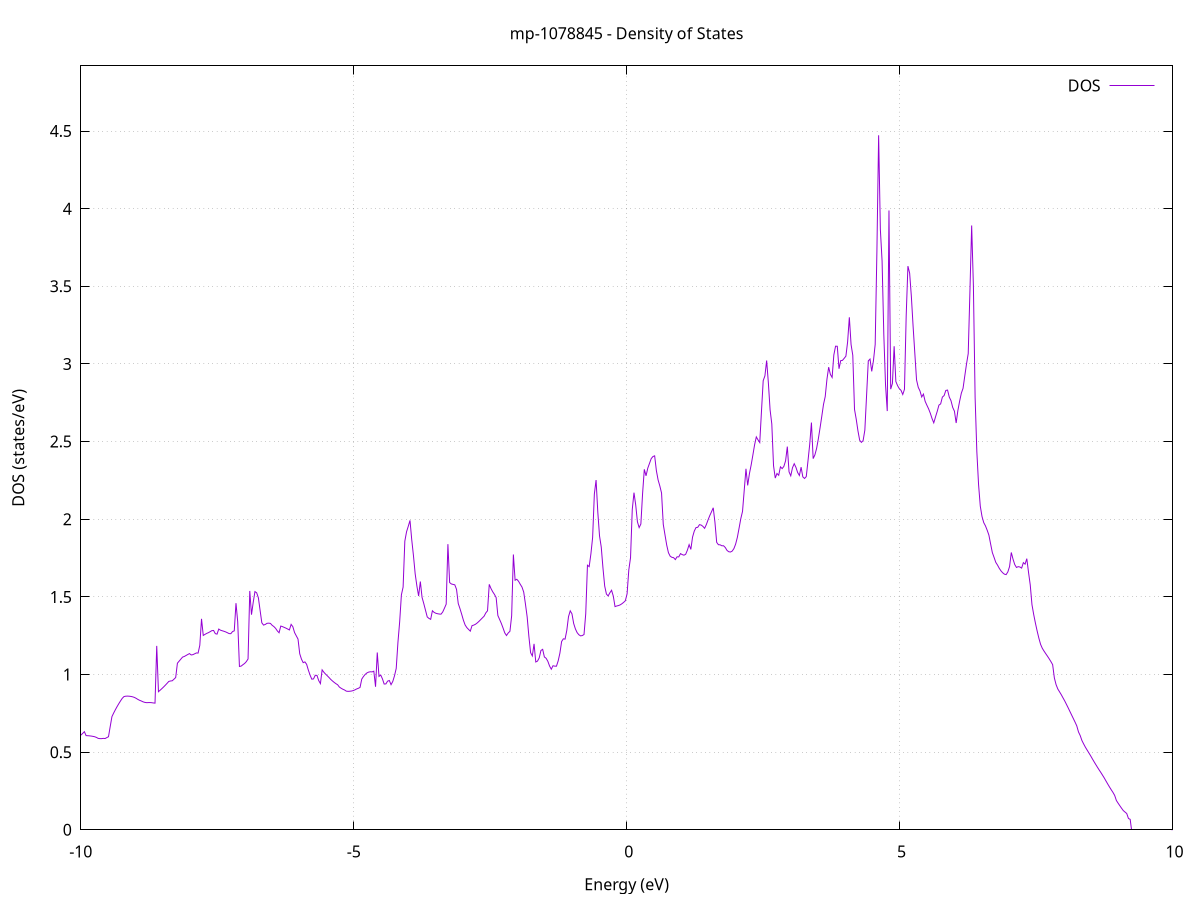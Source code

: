set title 'mp-1078845 - Density of States'
set xlabel 'Energy (eV)'
set ylabel 'DOS (states/eV)'
set grid
set xrange [-10:10]
set yrange [0:4.920]
set xzeroaxis lt -1
set terminal png size 800,600
set output 'mp-1078845_dos_gnuplot.png'
plot '-' using 1:2 with lines title 'DOS'
-14.763600 0.000000
-14.732100 0.000000
-14.700500 0.000000
-14.669000 0.000000
-14.637400 0.000000
-14.605800 0.000000
-14.574300 0.000000
-14.542700 0.000000
-14.511100 0.000000
-14.479600 0.000000
-14.448000 0.000000
-14.416400 0.000000
-14.384900 0.000000
-14.353300 0.000000
-14.321800 0.000000
-14.290200 0.000000
-14.258600 0.000000
-14.227100 0.000000
-14.195500 0.000000
-14.163900 0.000000
-14.132400 0.000000
-14.100800 0.000000
-14.069300 0.000000
-14.037700 0.000000
-14.006100 0.000000
-13.974600 0.000000
-13.943000 0.000000
-13.911400 0.000000
-13.879900 0.000000
-13.848300 0.000000
-13.816700 0.000000
-13.785200 0.000000
-13.753600 0.000000
-13.722100 0.000000
-13.690500 0.000000
-13.658900 0.000000
-13.627400 0.000000
-13.595800 0.000000
-13.564200 0.000000
-13.532700 0.000000
-13.501100 0.000000
-13.469500 0.000000
-13.438000 0.000000
-13.406400 0.000000
-13.374900 0.000000
-13.343300 0.000000
-13.311700 0.000000
-13.280200 0.000000
-13.248600 0.000000
-13.217000 0.000000
-13.185500 0.000000
-13.153900 0.000000
-13.122300 0.000000
-13.090800 0.000000
-13.059200 0.000000
-13.027700 0.000000
-12.996100 0.000000
-12.964500 0.000000
-12.933000 0.000000
-12.901400 0.000000
-12.869800 0.000000
-12.838300 0.000000
-12.806700 0.000000
-12.775100 0.000000
-12.743600 0.000000
-12.712000 0.000000
-12.680500 0.000000
-12.648900 0.000000
-12.617300 0.000000
-12.585800 0.000000
-12.554200 0.000000
-12.522600 0.000000
-12.491100 0.000000
-12.459500 0.000000
-12.427900 0.000000
-12.396400 0.000000
-12.364800 0.000000
-12.333300 0.000000
-12.301700 0.000000
-12.270100 0.000000
-12.238600 0.000000
-12.207000 0.000000
-12.175400 0.000000
-12.143900 0.000000
-12.112300 0.000000
-12.080700 0.000000
-12.049200 0.000000
-12.017600 0.000000
-11.986100 0.000000
-11.954500 0.000000
-11.922900 0.000000
-11.891400 0.073200
-11.859800 0.095400
-11.828200 0.118700
-11.796700 0.142900
-11.765100 0.168200
-11.733500 0.191700
-11.702000 0.215500
-11.670400 0.239700
-11.638900 0.263700
-11.607300 0.279600
-11.575700 0.282900
-11.544200 0.288300
-11.512600 0.299400
-11.481000 0.310400
-11.449500 0.321700
-11.417900 0.333100
-11.386300 0.344700
-11.354800 0.356400
-11.323200 0.368900
-11.291700 0.383200
-11.260100 0.397700
-11.228500 0.412500
-11.197000 0.422000
-11.165400 0.435600
-11.133800 0.449100
-11.102300 0.459600
-11.070700 0.468800
-11.039100 0.477500
-11.007600 0.485800
-10.976000 0.493800
-10.944500 0.501900
-10.912900 0.509800
-10.881300 0.537800
-10.849800 0.550800
-10.818200 0.564300
-10.786600 0.578400
-10.755100 0.592700
-10.723500 0.607200
-10.691900 0.621800
-10.660400 0.636700
-10.628800 0.649900
-10.597300 0.663000
-10.565700 0.676100
-10.534100 0.689300
-10.502600 0.702600
-10.471000 0.736800
-10.439400 0.801300
-10.407900 0.832200
-10.376300 0.822700
-10.344700 0.803800
-10.313200 0.968700
-10.281600 0.713900
-10.250100 0.694700
-10.218500 0.678800
-10.186900 0.659300
-10.155400 0.638000
-10.123800 0.623100
-10.092200 0.613500
-10.060700 0.595800
-10.029100 0.599900
-9.997600 0.609900
-9.966000 0.620500
-9.934400 0.631800
-9.902900 0.606400
-9.871300 0.605900
-9.839700 0.604900
-9.808200 0.603500
-9.776600 0.601600
-9.745000 0.599100
-9.713500 0.594900
-9.681900 0.588700
-9.650400 0.587100
-9.618800 0.587000
-9.587200 0.588800
-9.555700 0.587500
-9.524100 0.593500
-9.492500 0.599400
-9.461000 0.665000
-9.429400 0.728800
-9.397800 0.751900
-9.366300 0.773400
-9.334700 0.793600
-9.303200 0.812500
-9.271600 0.830300
-9.240000 0.846800
-9.208500 0.858000
-9.176900 0.860400
-9.145300 0.860900
-9.113800 0.860300
-9.082200 0.858800
-9.050600 0.856300
-9.019100 0.852600
-8.987500 0.846900
-8.956000 0.840000
-8.924400 0.834100
-8.892800 0.829700
-8.861300 0.824400
-8.829700 0.820800
-8.798100 0.818700
-8.766600 0.819100
-8.735000 0.819500
-8.703400 0.818600
-8.671900 0.816900
-8.640300 0.815600
-8.608800 1.184500
-8.577200 0.889300
-8.545600 0.899100
-8.514100 0.909300
-8.482500 0.920000
-8.450900 0.931300
-8.419400 0.943100
-8.387800 0.955400
-8.356200 0.958300
-8.324700 0.959600
-8.293100 0.969800
-8.261600 0.980500
-8.230000 1.072900
-8.198400 1.086100
-8.166900 1.099200
-8.135300 1.112200
-8.103700 1.116200
-8.072200 1.122400
-8.040600 1.128800
-8.009000 1.134700
-7.977500 1.125900
-7.945900 1.127900
-7.914400 1.133400
-7.882800 1.138800
-7.851200 1.138100
-7.819700 1.187900
-7.788100 1.358400
-7.756500 1.251700
-7.725000 1.258400
-7.693400 1.264800
-7.661800 1.269500
-7.630300 1.275900
-7.598700 1.282500
-7.567200 1.283700
-7.535600 1.263100
-7.504000 1.260100
-7.472500 1.292800
-7.440900 1.285500
-7.409300 1.281800
-7.377800 1.278500
-7.346200 1.274400
-7.314600 1.269200
-7.283100 1.263600
-7.251500 1.262900
-7.220000 1.276500
-7.188400 1.281300
-7.156800 1.459400
-7.125300 1.340100
-7.093700 1.051900
-7.062100 1.054200
-7.030600 1.063000
-6.999000 1.071100
-6.967400 1.083000
-6.935900 1.100100
-6.904300 1.538300
-6.872800 1.385400
-6.841200 1.464700
-6.809600 1.534000
-6.778100 1.526400
-6.746500 1.493800
-6.714900 1.412500
-6.683400 1.333000
-6.651800 1.318300
-6.620200 1.322400
-6.588700 1.329700
-6.557100 1.330800
-6.525600 1.329100
-6.494000 1.316900
-6.462400 1.308700
-6.430900 1.297300
-6.399300 1.280800
-6.367700 1.268900
-6.336200 1.312100
-6.304600 1.308300
-6.273100 1.303500
-6.241500 1.298600
-6.209900 1.292900
-6.178400 1.286900
-6.146800 1.322900
-6.115200 1.307900
-6.083700 1.270200
-6.052100 1.249100
-6.020500 1.228200
-5.989000 1.133600
-5.957400 1.099300
-5.925900 1.076400
-5.894300 1.081200
-5.862700 1.065800
-5.831200 1.028400
-5.799600 0.996200
-5.768000 0.969900
-5.736500 0.971700
-5.704900 0.994900
-5.673300 0.994300
-5.641800 0.961300
-5.610200 0.941400
-5.578700 1.030000
-5.547100 1.014800
-5.515500 1.002500
-5.484000 0.991900
-5.452400 0.980600
-5.420800 0.968500
-5.389300 0.958400
-5.357700 0.949200
-5.326100 0.940900
-5.294600 0.934000
-5.263000 0.919300
-5.231500 0.911700
-5.199900 0.905300
-5.168300 0.900400
-5.136800 0.893000
-5.105200 0.891500
-5.073600 0.892200
-5.042100 0.893500
-5.010500 0.896300
-4.978900 0.900900
-4.947400 0.906800
-4.915800 0.911100
-4.884300 0.916900
-4.852700 0.970300
-4.821100 0.987400
-4.789600 1.000800
-4.758000 1.010200
-4.726400 1.015600
-4.694900 1.017700
-4.663300 1.016900
-4.631700 1.021400
-4.600200 0.921100
-4.568600 1.141700
-4.537100 0.987700
-4.505500 0.996500
-4.473900 0.972100
-4.442400 0.938600
-4.410800 0.939500
-4.379200 0.957300
-4.347700 0.961600
-4.316100 0.934600
-4.284500 0.955100
-4.253000 0.991500
-4.221400 1.039200
-4.189900 1.206900
-4.158300 1.339000
-4.126700 1.512700
-4.095200 1.563000
-4.063600 1.858900
-4.032000 1.919400
-4.000500 1.954800
-3.968900 1.992500
-3.937300 1.868400
-3.905800 1.766100
-3.874200 1.648400
-3.842700 1.570000
-3.811100 1.505700
-3.779500 1.598900
-3.748000 1.496700
-3.716400 1.456700
-3.684800 1.413800
-3.653300 1.370900
-3.621700 1.361300
-3.590100 1.355400
-3.558600 1.410600
-3.527000 1.400200
-3.495500 1.394500
-3.463900 1.391500
-3.432300 1.389500
-3.400800 1.388600
-3.369200 1.402900
-3.337600 1.427400
-3.306100 1.453000
-3.274500 1.839400
-3.242900 1.592300
-3.211400 1.583300
-3.179800 1.580300
-3.148300 1.577700
-3.116700 1.548700
-3.085100 1.457500
-3.053600 1.424500
-3.022000 1.388100
-2.990400 1.349400
-2.958900 1.318900
-2.927300 1.301900
-2.895700 1.290300
-2.864200 1.279300
-2.832600 1.314800
-2.801100 1.318200
-2.769500 1.323600
-2.737900 1.332000
-2.706400 1.342000
-2.674800 1.353200
-2.643200 1.364500
-2.611700 1.375500
-2.580100 1.396800
-2.548600 1.410400
-2.517000 1.580700
-2.485400 1.553800
-2.453900 1.533000
-2.422300 1.516200
-2.390700 1.495500
-2.359200 1.380000
-2.327600 1.354800
-2.296000 1.329200
-2.264500 1.299700
-2.232900 1.268100
-2.201400 1.251200
-2.169800 1.267500
-2.138200 1.278300
-2.106700 1.377800
-2.075100 1.773100
-2.043500 1.607100
-2.012000 1.613300
-1.980400 1.600500
-1.948800 1.581000
-1.917300 1.563300
-1.885700 1.530800
-1.854200 1.454400
-1.822600 1.371200
-1.791000 1.245100
-1.759500 1.140800
-1.727900 1.119600
-1.696300 1.197300
-1.664800 1.080700
-1.633200 1.086400
-1.601600 1.107100
-1.570100 1.154900
-1.538500 1.162100
-1.507000 1.112900
-1.475400 1.104700
-1.443800 1.085200
-1.412300 1.054900
-1.380700 1.034100
-1.349100 1.056400
-1.317600 1.053900
-1.286000 1.053500
-1.254400 1.087900
-1.222900 1.137500
-1.191300 1.212400
-1.159800 1.229800
-1.128200 1.227900
-1.096600 1.283700
-1.065100 1.372500
-1.033500 1.410100
-1.001900 1.391000
-0.970400 1.328600
-0.938800 1.293700
-0.907200 1.269800
-0.875700 1.256200
-0.844100 1.248800
-0.812600 1.250800
-0.781000 1.257700
-0.749400 1.391300
-0.717900 1.703900
-0.686300 1.694800
-0.654700 1.777500
-0.623200 1.882600
-0.591600 2.162400
-0.560000 2.252500
-0.528500 2.046300
-0.496900 1.893000
-0.465400 1.821200
-0.433800 1.686000
-0.402200 1.569700
-0.370700 1.518300
-0.339100 1.506000
-0.307500 1.526200
-0.276000 1.542700
-0.244400 1.504700
-0.212800 1.437400
-0.181300 1.441400
-0.149700 1.444100
-0.118200 1.448600
-0.086600 1.455800
-0.055000 1.464700
-0.023500 1.475300
0.008100 1.519900
0.039700 1.673800
0.071200 1.752600
0.102800 2.062000
0.134400 2.171300
0.165900 2.092400
0.197500 1.983500
0.229000 1.946300
0.260600 1.969200
0.292200 2.165900
0.323700 2.321500
0.355300 2.279600
0.386900 2.328900
0.418400 2.359600
0.450000 2.390400
0.481600 2.403900
0.513100 2.408400
0.544700 2.313100
0.576200 2.253300
0.607800 2.214500
0.639400 2.168900
0.670900 1.967000
0.702500 1.899400
0.734100 1.833500
0.765600 1.784400
0.797200 1.762200
0.828800 1.754800
0.860300 1.752600
0.891900 1.740200
0.923400 1.757900
0.955000 1.757600
0.986600 1.778700
1.018100 1.772300
1.049700 1.768500
1.081300 1.774300
1.112800 1.800900
1.144400 1.836400
1.176000 1.805800
1.207500 1.885200
1.239100 1.923800
1.270600 1.946300
1.302200 1.948000
1.333800 1.965100
1.365300 1.962600
1.396900 1.954100
1.428500 1.941600
1.460000 1.965700
1.491600 1.995900
1.523100 2.023800
1.554700 2.048100
1.586300 2.073800
1.617800 1.980400
1.649400 1.851300
1.681000 1.836100
1.712500 1.835300
1.744100 1.829200
1.775700 1.829100
1.807200 1.817900
1.838800 1.799300
1.870300 1.790800
1.901900 1.788900
1.933500 1.794800
1.965000 1.810900
1.996600 1.839800
2.028200 1.883400
2.059700 1.942500
2.091300 2.003700
2.122900 2.050600
2.154400 2.187400
2.186000 2.325200
2.217500 2.218100
2.249100 2.293300
2.280700 2.348800
2.312200 2.412900
2.343800 2.479200
2.375400 2.530300
2.406900 2.510900
2.438500 2.494000
2.470100 2.695500
2.501600 2.892500
2.533200 2.923700
2.564700 3.022500
2.596300 2.878900
2.627900 2.704900
2.659400 2.613300
2.691000 2.345000
2.722600 2.265200
2.754100 2.294800
2.785700 2.283200
2.817300 2.337400
2.848800 2.326300
2.880400 2.340500
2.911900 2.376700
2.943500 2.467800
2.975100 2.305200
3.006600 2.279800
3.038200 2.331600
3.069800 2.357700
3.101300 2.334400
3.132900 2.300700
3.164500 2.281900
3.196000 2.335400
3.227600 2.273000
3.259100 2.262700
3.290700 2.274700
3.322300 2.375800
3.353800 2.482400
3.385400 2.622600
3.417000 2.390500
3.448500 2.414400
3.480100 2.456200
3.511700 2.517700
3.543200 2.588300
3.574800 2.662500
3.606300 2.739500
3.637900 2.790200
3.669500 2.901500
3.701000 2.979500
3.732600 2.932800
3.764200 2.913400
3.795700 3.057700
3.827300 3.114600
3.858900 3.114100
3.890400 2.969200
3.922000 3.021700
3.953500 3.023200
3.985100 3.036300
4.016700 3.050400
4.048200 3.142300
4.079800 3.300800
4.111400 3.125500
4.142900 3.055800
4.174500 2.707400
4.206100 2.644200
4.237600 2.569100
4.269200 2.508700
4.300700 2.495100
4.332300 2.506700
4.363900 2.574000
4.395400 2.796100
4.427000 3.019800
4.458600 3.031700
4.490100 2.952400
4.521700 3.021600
4.553300 3.125900
4.584800 3.726800
4.616400 4.473000
4.647900 3.867500
4.679500 3.663700
4.711100 3.191600
4.742600 2.866400
4.774200 2.696700
4.805800 3.988800
4.837300 2.837800
4.868900 2.874500
4.900500 3.114200
4.932000 2.887000
4.963600 2.860400
4.995100 2.841200
5.026700 2.830100
5.058300 2.803600
5.089800 2.836900
5.121400 3.311400
5.153000 3.630400
5.184500 3.584900
5.216100 3.434400
5.247600 3.243800
5.279200 3.070100
5.310800 2.897500
5.342300 2.849700
5.373900 2.826200
5.405500 2.787600
5.437000 2.806000
5.468600 2.759400
5.500200 2.734600
5.531700 2.711200
5.563300 2.682600
5.594800 2.648700
5.626400 2.621100
5.658000 2.658500
5.689500 2.694400
5.721100 2.735100
5.752700 2.743000
5.784200 2.786800
5.815800 2.796500
5.847400 2.829600
5.878900 2.832100
5.910500 2.787100
5.942000 2.763600
5.973600 2.720300
6.005200 2.695700
6.036700 2.619800
6.068300 2.700600
6.099900 2.759700
6.131400 2.811600
6.163000 2.843400
6.194600 2.922600
6.226100 2.999400
6.257700 3.067100
6.289200 3.471100
6.320800 3.891900
6.352400 3.504500
6.383900 2.784100
6.415500 2.435300
6.447100 2.223700
6.478600 2.084500
6.510200 2.017900
6.541800 1.978400
6.573300 1.957400
6.604900 1.929400
6.636400 1.897900
6.668000 1.840900
6.699600 1.785200
6.731100 1.754400
6.762700 1.722300
6.794300 1.704900
6.825800 1.684300
6.857400 1.667700
6.889000 1.655300
6.920500 1.646300
6.952100 1.643400
6.983600 1.660900
7.015200 1.695600
7.046800 1.786100
7.078300 1.743000
7.109900 1.708200
7.141500 1.689500
7.173000 1.694600
7.204600 1.692400
7.236200 1.685400
7.267700 1.720600
7.299300 1.710700
7.330800 1.746200
7.362400 1.658600
7.394000 1.576600
7.425500 1.449900
7.457100 1.386600
7.488700 1.331100
7.520200 1.280300
7.551800 1.234200
7.583400 1.194300
7.614900 1.168800
7.646500 1.150800
7.678000 1.134200
7.709600 1.117900
7.741200 1.101000
7.772700 1.083100
7.804300 1.063600
7.835900 0.977700
7.867400 0.934500
7.899000 0.906800
7.930600 0.888500
7.962100 0.870300
7.993700 0.849900
8.025200 0.830100
8.056800 0.808000
8.088400 0.785700
8.119900 0.762500
8.151500 0.739500
8.183100 0.716600
8.214600 0.693600
8.246200 0.669300
8.277800 0.630200
8.309300 0.606600
8.340900 0.574700
8.372400 0.552900
8.404000 0.532000
8.435600 0.513700
8.467100 0.495600
8.498700 0.477400
8.530300 0.457900
8.561800 0.439000
8.593400 0.420700
8.625000 0.402700
8.656500 0.385300
8.688100 0.368500
8.719600 0.350800
8.751200 0.333000
8.782800 0.313300
8.814300 0.294200
8.845900 0.275500
8.877500 0.257700
8.909000 0.240900
8.940600 0.221400
8.972200 0.188400
9.003700 0.171300
9.035300 0.154800
9.066800 0.138900
9.098400 0.123700
9.130000 0.114200
9.161500 0.104800
9.193100 0.072800
9.224700 0.067200
9.256200 0.000000
9.287800 0.000000
9.319300 0.000000
9.350900 0.000000
9.382500 0.000000
9.414000 0.000000
9.445600 0.000000
9.477200 0.000000
9.508700 0.000000
9.540300 0.000000
9.571900 0.000000
9.603400 0.000000
9.635000 0.000000
9.666500 0.000000
9.698100 0.000000
9.729700 0.000000
9.761200 0.000000
9.792800 0.000000
9.824400 0.000000
9.855900 0.000000
9.887500 0.000000
9.919100 0.000000
9.950600 0.000000
9.982200 0.000000
10.013700 0.000000
10.045300 0.000000
10.076900 0.000000
10.108400 0.000000
10.140000 0.000000
10.171600 0.000000
10.203100 0.000000
10.234700 0.000000
10.266300 0.000000
10.297800 0.000000
10.329400 0.000000
10.360900 0.000000
10.392500 0.000000
10.424100 0.000000
10.455600 0.000000
10.487200 0.000000
10.518800 0.000000
10.550300 0.000000
10.581900 0.000000
10.613500 0.000000
10.645000 0.000000
10.676600 0.000000
10.708100 0.000000
10.739700 0.000000
10.771300 0.000000
10.802800 0.000000
10.834400 0.000000
10.866000 0.000000
10.897500 0.000000
10.929100 0.000000
10.960700 0.000000
10.992200 0.000000
11.023800 0.000000
11.055300 0.000000
11.086900 0.000000
11.118500 0.000000
11.150000 0.000000
11.181600 0.000000
11.213200 0.000000
11.244700 0.000000
11.276300 0.000000
11.307900 0.000000
11.339400 0.000000
11.371000 0.000000
11.402500 0.000000
11.434100 0.000000
11.465700 0.000000
11.497200 0.000000
11.528800 0.000000
11.560400 0.000000
11.591900 0.000000
11.623500 0.000000
11.655100 0.000000
11.686600 0.000000
11.718200 0.000000
11.749700 0.000000
11.781300 0.000000
11.812900 0.000000
11.844400 0.000000
11.876000 0.000000
11.907600 0.000000
11.939100 0.000000
11.970700 0.000000
12.002300 0.000000
12.033800 0.000000
12.065400 0.000000
12.096900 0.000000
12.128500 0.000000
12.160100 0.000000
12.191600 0.000000
12.223200 0.000000
12.254800 0.000000
12.286300 0.000000
12.317900 0.000000
12.349500 0.000000
12.381000 0.000000
12.412600 0.000000
12.444100 0.000000
12.475700 0.000000
12.507300 0.000000
12.538800 0.000000
12.570400 0.000000
12.602000 0.000000
12.633500 0.000000
12.665100 0.000000
12.696700 0.000000
12.728200 0.000000
12.759800 0.000000
12.791300 0.000000
12.822900 0.000000
12.854500 0.003100
12.886000 0.011700
12.917600 0.022100
12.949200 0.034200
12.980700 0.048000
13.012300 0.063300
13.043800 0.076800
13.075400 0.091400
13.107000 0.107200
13.138500 0.124000
13.170100 0.142000
13.201700 0.161000
13.233200 0.180600
13.264800 0.200500
13.296400 0.219200
13.327900 0.237700
13.359500 0.256000
13.391000 0.274100
13.422600 0.291900
13.454200 0.309600
13.485700 0.327400
13.517300 0.372000
13.548900 0.382700
13.580400 0.397000
13.612000 0.412500
13.643600 0.429100
13.675100 0.446600
13.706700 0.465000
13.738200 0.484000
13.769800 0.503300
13.801400 0.522900
13.832900 0.542900
13.864500 0.563000
13.896100 0.583200
13.927600 0.607600
13.959200 0.692600
13.990800 0.800800
14.022300 0.876900
14.053900 0.959500
14.085400 1.048800
14.117000 1.148400
14.148600 1.250800
14.180100 1.352800
14.211700 1.484200
14.243300 1.622600
14.274800 1.785700
14.306400 2.227500
14.338000 2.548400
14.369500 2.581100
14.401100 2.663400
14.432600 2.697300
14.464200 2.492300
14.495800 2.247200
14.527300 2.246500
14.558900 2.322600
14.590500 2.279700
14.622000 2.558200
14.653600 2.184800
14.685200 2.293800
14.716700 2.524800
14.748300 2.513900
14.779800 2.913100
14.811400 2.427000
14.843000 2.447300
14.874500 2.412900
14.906100 2.337900
14.937700 2.279900
14.969200 2.245100
15.000800 2.330600
15.032400 2.442800
15.063900 2.296900
15.095500 2.359300
15.127000 2.448000
15.158600 2.735900
15.190200 2.780800
15.221700 2.858800
15.253300 2.946100
15.284900 3.003000
15.316400 3.061100
15.348000 3.088900
15.379600 2.984900
15.411100 2.771100
15.442700 2.696700
15.474200 2.609300
15.505800 2.571400
15.537400 2.652600
15.568900 2.645300
15.600500 2.634600
15.632100 2.758400
15.663600 2.727100
15.695200 3.026800
15.726800 3.011300
15.758300 3.027600
15.789900 2.783700
15.821400 2.836000
15.853000 2.829800
15.884600 2.688400
15.916100 2.607100
15.947700 2.490400
15.979300 2.441200
16.010800 2.474100
16.042400 2.746000
16.074000 2.600300
16.105500 2.647100
16.137100 2.709400
16.168600 2.782900
16.200200 2.830000
16.231800 2.843000
16.263300 2.795500
16.294900 2.804700
16.326500 2.644200
16.358000 2.495800
16.389600 2.109900
16.421200 1.962500
16.452700 1.914800
16.484300 1.890400
16.515800 1.836300
16.547400 2.187500
16.579000 2.361400
16.610500 2.639200
16.642100 2.747500
16.673700 2.751400
16.705200 2.821600
16.736800 2.912800
16.768300 3.273000
16.799900 3.251000
16.831500 3.372200
16.863000 3.566600
16.894600 3.286200
16.926200 3.308400
16.957700 3.752900
16.989300 3.360500
17.020900 3.186200
17.052400 3.024300
17.084000 2.964000
17.115500 2.894600
17.147100 2.936000
17.178700 3.245800
17.210200 2.840700
17.241800 2.820700
17.273400 2.864500
17.304900 2.899200
17.336500 3.000100
17.368100 3.190900
17.399600 3.231900
17.431200 3.211800
17.462700 3.228100
17.494300 3.327100
17.525900 3.404000
17.557400 3.432200
17.589000 3.475600
17.620600 3.428300
17.652100 3.453200
17.683700 3.396400
17.715300 3.353600
17.746800 3.304000
17.778400 3.344700
17.809900 3.388500
17.841500 3.427600
17.873100 3.464600
17.904600 3.567000
17.936200 3.510100
17.967800 3.430000
17.999300 3.262600
18.030900 3.099200
18.062500 2.995600
18.094000 2.959400
18.125600 3.047100
18.157100 3.173900
18.188700 3.139900
18.220300 3.073000
18.251800 3.046900
18.283400 3.118600
18.315000 3.141100
18.346500 3.545200
18.378100 3.087700
18.409700 3.011200
18.441200 3.033900
18.472800 2.969400
18.504300 2.973600
18.535900 3.148400
18.567500 3.080300
18.599000 3.092300
18.630600 3.025300
18.662200 2.844500
18.693700 2.770800
18.725300 2.708100
18.756900 2.685500
18.788400 2.663200
18.820000 2.661800
18.851500 2.654000
18.883100 2.628900
18.914700 2.575200
18.946200 2.675200
18.977800 2.689600
19.009400 2.689900
19.040900 2.666200
19.072500 2.652900
19.104100 2.648200
19.135600 2.681900
19.167200 2.767900
19.198700 2.864900
19.230300 2.990700
19.261900 3.225300
19.293400 2.930500
19.325000 2.575600
19.356600 2.608400
19.388100 2.598900
19.419700 2.524500
19.451300 2.457200
19.482800 2.421700
19.514400 2.399100
19.545900 2.376200
19.577500 2.388100
19.609100 2.419900
19.640600 2.418000
19.672200 2.445400
19.703800 2.477500
19.735300 2.503800
19.766900 2.572800
19.798500 2.662000
19.830000 2.762400
19.861600 2.837300
19.893100 3.212000
19.924700 3.383800
19.956300 3.433900
19.987800 3.445500
20.019400 3.422300
20.051000 3.390200
20.082500 3.291500
20.114100 3.334800
20.145700 3.258700
20.177200 3.084300
20.208800 2.897100
20.240300 2.735700
20.271900 2.595000
20.303500 2.465200
20.335000 2.426100
20.366600 2.335900
20.398200 2.234200
20.429700 2.163600
20.461300 2.100900
20.492900 2.099200
20.524400 2.162900
20.556000 2.984200
20.587500 2.992300
20.619100 3.048600
20.650700 2.820200
20.682200 2.881500
20.713800 3.054600
20.745400 3.043400
20.776900 3.035600
20.808500 3.001100
20.840000 2.956300
20.871600 2.851000
20.903200 2.797900
20.934700 2.775600
20.966300 2.586300
20.997900 2.496100
21.029400 2.427300
21.061000 2.361300
21.092600 2.293800
21.124100 2.228000
21.155700 2.136900
21.187200 2.060200
21.218800 1.991400
21.250400 1.921700
21.281900 1.855500
21.313500 1.738100
21.345100 1.616300
21.376600 1.544200
21.408200 1.495800
21.439800 1.428200
21.471300 1.352700
21.502900 1.318300
21.534400 1.313200
21.566000 1.282100
21.597600 1.280600
21.629100 1.299700
21.660700 1.327200
21.692300 1.361500
21.723800 1.459000
21.755400 1.598600
21.787000 1.916800
21.818500 2.363000
21.850100 2.717200
21.881600 2.900400
21.913200 2.991200
21.944800 2.611400
21.976300 2.621300
22.007900 2.551300
22.039500 2.571700
22.071000 2.622000
22.102600 2.578000
22.134200 2.590500
22.165700 2.588500
22.197300 2.538500
22.228800 2.451500
22.260400 2.261800
22.292000 2.234300
22.323500 2.016900
22.355100 1.837900
22.386700 1.777700
22.418200 1.765600
22.449800 2.048200
22.481400 1.919400
22.512900 1.877500
22.544500 1.912500
22.576000 2.047500
22.607600 1.859100
22.639200 1.744700
22.670700 1.790900
22.702300 1.827500
22.733900 1.797400
22.765400 1.937800
22.797000 2.108200
22.828600 2.238600
22.860100 2.492400
22.891700 2.751000
22.923200 2.591400
22.954800 2.493500
22.986400 2.416600
23.017900 2.585400
23.049500 2.603200
23.081100 2.483600
23.112600 2.386200
23.144200 2.401800
23.175800 2.415400
23.207300 2.412000
23.238900 2.438000
23.270400 2.536000
23.302000 2.692200
23.333600 2.832300
23.365100 3.099100
23.396700 3.229200
23.428300 3.383000
23.459800 3.386800
23.491400 3.306700
23.523000 2.876900
23.554500 2.764700
23.586100 2.641200
23.617600 2.497000
23.649200 2.382800
23.680800 2.300800
23.712300 2.269100
23.743900 2.331200
23.775500 2.443600
23.807000 2.587900
23.838600 2.775200
23.870200 2.974400
23.901700 2.935100
23.933300 2.939400
23.964800 2.985500
23.996400 3.123900
24.028000 2.945300
24.059500 2.827700
24.091100 2.681300
24.122700 2.656300
24.154200 2.707800
24.185800 2.425100
24.217400 2.412200
24.248900 2.397700
24.280500 2.373400
24.312000 2.346600
24.343600 2.332500
24.375200 2.338900
24.406700 2.231600
24.438300 2.182800
24.469900 2.099400
24.501400 2.125300
24.533000 2.164600
24.564500 2.226100
24.596100 2.288800
24.627700 2.437300
24.659200 2.911200
24.690800 2.685900
24.722400 2.758900
24.753900 2.779000
24.785500 2.873400
24.817100 2.967600
24.848600 2.994500
24.880200 2.964700
24.911700 2.887600
24.943300 2.950900
24.974900 3.400800
25.006400 3.055900
25.038000 3.196300
25.069600 3.102200
25.101100 2.773300
25.132700 2.577700
25.164300 2.463600
25.195800 2.341900
25.227400 2.246000
25.258900 2.264200
25.290500 2.292500
25.322100 2.286200
25.353600 2.328700
25.385200 2.390000
25.416800 2.442200
25.448300 2.501600
25.479900 2.551900
25.511500 2.417400
25.543000 2.347800
25.574600 2.166700
25.606100 2.148200
25.637700 2.121200
25.669300 2.143000
25.700800 2.153200
25.732400 2.160700
25.764000 2.187600
25.795500 2.208500
25.827100 2.260300
25.858700 2.341400
25.890200 2.396400
25.921800 2.463800
25.953300 2.474400
25.984900 2.343000
26.016500 2.203500
26.048000 2.094100
26.079600 2.043200
26.111200 2.167800
26.142700 2.305200
26.174300 2.458000
26.205900 2.732700
26.237400 3.007000
26.269000 3.373800
26.300500 3.383400
26.332100 3.365300
26.363700 3.238100
26.395200 3.070100
26.426800 2.950200
26.458400 2.838100
26.489900 2.787600
26.521500 2.850400
26.553100 2.859800
26.584600 2.798200
26.616200 2.739400
26.647700 2.884900
26.679300 2.430200
26.710900 2.367000
26.742400 2.348900
26.774000 2.450400
26.805600 2.435600
26.837100 2.419300
26.868700 2.399600
26.900300 2.452900
26.931800 2.628400
26.963400 2.790100
26.994900 2.845400
27.026500 2.877400
27.058100 3.152800
27.089600 2.685800
27.121200 2.653600
27.152800 2.657700
27.184300 2.822700
27.215900 2.549200
27.247500 2.605000
27.279000 2.682900
27.310600 2.768500
27.342100 3.010200
27.373700 3.159100
27.405300 3.234500
27.436800 2.922200
27.468400 2.696900
27.500000 2.547800
27.531500 2.404000
27.563100 2.294300
27.594700 2.278800
27.626200 2.160500
27.657800 2.187400
27.689300 2.163300
27.720900 1.995600
27.752500 1.958700
27.784000 1.942700
27.815600 1.952300
27.847200 1.985500
27.878700 1.980200
27.910300 2.006700
27.941900 1.893800
27.973400 1.811300
28.005000 1.807100
28.036500 1.892000
28.068100 1.977400
28.099700 2.001700
28.131200 2.031000
28.162800 2.063900
28.194400 2.101900
28.225900 2.140500
28.257500 2.205300
28.289100 2.310800
28.320600 2.428800
28.352200 2.549800
28.383700 2.702800
28.415300 2.878200
28.446900 3.119000
28.478400 2.639900
28.510000 2.262800
28.541600 2.201300
28.573100 2.156900
28.604700 2.118200
28.636200 2.043600
28.667800 2.034100
28.699400 2.102600
28.730900 2.004000
28.762500 1.977000
28.794100 2.002200
28.825600 2.026100
28.857200 2.048000
28.888800 1.889300
28.920300 1.874600
28.951900 1.993200
28.983400 1.621400
29.015000 1.620200
29.046600 1.624300
29.078100 1.623500
29.109700 1.627400
29.141300 1.638200
29.172800 1.648800
29.204400 1.690400
29.236000 1.728600
29.267500 1.804100
29.299100 1.845800
29.330600 1.884300
29.362200 1.922000
29.393800 1.960800
29.425300 2.001400
29.456900 2.051100
29.488500 2.104900
29.520000 2.189800
29.551600 2.319600
29.583200 2.477900
29.614700 2.475600
29.646300 2.462100
29.677800 2.476400
29.709400 2.484100
29.741000 2.500400
29.772500 2.526600
29.804100 2.956200
29.835700 2.641000
29.867200 2.668100
29.898800 2.690800
29.930400 2.706900
29.961900 2.723800
29.993500 2.745500
30.025000 2.746700
30.056600 2.728100
30.088200 2.682400
30.119700 2.645900
30.151300 2.619100
30.182900 2.680200
30.214400 2.670100
30.246000 2.659700
30.277600 2.673200
30.309100 2.628200
30.340700 2.592900
30.372200 2.575000
30.403800 2.478000
30.435400 2.379400
30.466900 2.341600
30.498500 2.241600
30.530100 2.246300
30.561600 2.245700
30.593200 2.281200
30.624800 2.222900
30.656300 2.222900
30.687900 2.177700
30.719400 2.142800
30.751000 2.146200
30.782600 2.129300
30.814100 2.023500
30.845700 1.995300
30.877300 2.018200
30.908800 2.045300
30.940400 2.059700
30.972000 2.063800
31.003500 2.054200
31.035100 2.061300
31.066600 2.097200
31.098200 2.118700
31.129800 2.161400
31.161300 2.209600
31.192900 2.184900
31.224500 2.244000
31.256000 2.448600
31.287600 2.723000
31.319200 2.591300
31.350700 2.806300
31.382300 3.077100
31.413800 3.982800
31.445400 3.835000
31.477000 3.289100
31.508500 2.842100
31.540100 2.427400
31.571700 2.186800
31.603200 2.136900
31.634800 2.033100
31.666400 1.750000
31.697900 1.907100
31.729500 2.037000
31.761000 2.174200
31.792600 2.321200
31.824200 2.418500
31.855700 2.425800
31.887300 2.364700
31.918900 2.128500
31.950400 2.031900
31.982000 1.900600
32.013600 1.762800
32.045100 2.096100
32.076700 1.674800
32.108200 1.531800
32.139800 1.400800
32.171400 1.281700
32.202900 1.180800
32.234500 1.111600
32.266100 1.209500
32.297600 1.322800
32.329200 1.430000
32.360700 1.560700
32.392300 1.676200
32.423900 1.853700
32.455400 1.980300
32.487000 1.951600
32.518600 1.968400
32.550100 1.987800
32.581700 2.009900
32.613300 2.034600
32.644800 2.018500
32.676400 1.963000
32.707900 1.941700
32.739500 1.935400
32.771100 1.935800
32.802600 1.943400
32.834200 1.971000
32.865800 2.050400
32.897300 2.080600
32.928900 2.039800
32.960500 1.969700
32.992000 1.884200
33.023600 1.809100
33.055100 1.746800
33.086700 1.708700
33.118300 1.686000
33.149800 1.663900
33.181400 1.613500
33.213000 1.565100
33.244500 1.513500
33.276100 1.456800
33.307700 1.395100
33.339200 1.328700
33.370800 1.260000
33.402300 1.180900
33.433900 1.172200
33.465500 1.127800
33.497000 1.092900
33.528600 1.088700
33.560200 1.090400
33.591700 1.098600
33.623300 1.112500
33.654900 1.131100
33.686400 1.156800
33.718000 1.340800
33.749500 1.414900
33.781100 1.476900
33.812700 1.538000
33.844200 1.590400
33.875800 1.670500
33.907400 1.812600
33.938900 1.910000
33.970500 2.088600
34.002100 2.222200
34.033600 2.308700
34.065200 2.352000
34.096700 2.428700
34.128300 2.564800
34.159900 3.454300
34.191400 2.384000
34.223000 2.176100
34.254600 2.118000
34.286100 2.292400
34.317700 2.555400
34.349300 2.247700
34.380800 1.941000
34.412400 1.840600
34.443900 1.871900
34.475500 1.878700
34.507100 1.797700
34.538600 1.940400
34.570200 2.058500
34.601800 2.039700
34.633300 2.027600
34.664900 2.021300
34.696500 2.020200
34.728000 2.100200
34.759600 2.129500
34.791100 2.176600
34.822700 2.232400
34.854300 2.284500
34.885800 2.379600
34.917400 2.486400
34.949000 2.536300
34.980500 2.273200
35.012100 2.058800
35.043700 1.841100
35.075200 1.750200
35.106800 1.677300
35.138300 1.646900
35.169900 1.428400
35.201500 1.321300
35.233000 1.252200
35.264600 1.196200
35.296200 1.142000
35.327700 1.105300
35.359300 1.066600
35.390900 1.031700
35.422400 1.997000
35.454000 1.237100
35.485500 1.275400
35.517100 1.355100
35.548700 1.278100
35.580200 1.207000
35.611800 1.191700
35.643400 1.176100
35.674900 1.152700
35.706500 1.135200
35.738100 1.126100
35.769600 1.156900
35.801200 1.167000
35.832700 1.132700
35.864300 1.044300
35.895900 1.082300
35.927400 1.123000
35.959000 1.229500
35.990600 1.394100
36.022100 1.419500
36.053700 1.441600
36.085200 1.482300
36.116800 1.627500
36.148400 2.024600
36.179900 1.554500
36.211500 1.581000
36.243100 1.616600
36.274600 1.670400
36.306200 1.902900
36.337800 1.897700
36.369300 2.030100
36.400900 2.204300
36.432400 2.267400
36.464000 2.415000
36.495600 2.512200
36.527100 2.698800
36.558700 2.711600
36.590300 2.760400
36.621800 2.744600
36.653400 2.690200
36.685000 2.504800
36.716500 1.910300
36.748100 1.788200
36.779600 1.720400
36.811200 1.668100
36.842800 1.657600
36.874300 1.635400
36.905900 1.631000
36.937500 1.629200
36.969000 1.640700
37.000600 1.667000
37.032200 1.690100
37.063700 1.737500
37.095300 1.815900
37.126800 1.922800
37.158400 2.041300
37.190000 2.191300
37.221500 2.353000
37.253100 2.461300
37.284700 2.516800
37.316200 2.569100
37.347800 2.610100
37.379400 2.661600
37.410900 2.615300
37.442500 2.550800
37.474000 2.462500
37.505600 2.251000
37.537200 2.115800
37.568700 1.996300
37.600300 1.934100
37.631900 1.919400
37.663400 2.349800
37.695000 2.055000
37.726600 2.002600
37.758100 1.937800
37.789700 1.881100
37.821200 1.809100
37.852800 1.781400
37.884400 1.831200
37.915900 1.996500
37.947500 2.061700
37.979100 2.137000
38.010600 2.263500
38.042200 2.325100
38.073800 2.388800
38.105300 2.460000
38.136900 2.531600
38.168400 2.526400
38.200000 2.271500
38.231600 2.176400
38.263100 2.106000
38.294700 2.055800
38.326300 2.034700
38.357800 1.990400
38.389400 1.950100
38.421000 1.917600
38.452500 1.891100
38.484100 1.871300
38.515600 1.858000
38.547200 1.886800
38.578800 1.884500
38.610300 1.888100
38.641900 1.895000
38.673500 1.916600
38.705000 1.911100
38.736600 1.858700
38.768200 1.784300
38.799700 1.733500
38.831300 1.712200
38.862800 1.698600
38.894400 1.690500
38.926000 1.743100
38.957500 1.702700
38.989100 1.635900
39.020700 1.608200
39.052200 1.592500
39.083800 1.566000
39.115400 1.543000
39.146900 1.520500
39.178500 1.539400
39.210000 1.515400
39.241600 1.507200
39.273200 1.509000
39.304700 1.518400
39.336300 1.536000
39.367900 1.566500
39.399400 1.603800
39.431000 1.628400
39.462600 1.639100
39.494100 1.670500
39.525700 1.651500
39.557200 1.622400
39.588800 1.550400
39.620400 1.435400
39.651900 1.353200
39.683500 1.313500
39.715100 1.292300
39.746600 1.270300
39.778200 1.251500
39.809800 1.235600
39.841300 1.224900
39.872900 1.214500
39.904400 1.196400
39.936000 1.181700
39.967600 1.171600
39.999100 1.167400
40.030700 1.167900
40.062300 1.169200
40.093800 1.171500
40.125400 1.174800
40.156900 1.179700
40.188500 1.188700
40.220100 1.198900
40.251600 1.209200
40.283200 1.222200
40.314800 1.239400
40.346300 1.272600
40.377900 1.319500
40.409500 1.361700
40.441000 1.375200
40.472600 1.377500
40.504100 1.366300
40.535700 1.361400
40.567300 1.379600
40.598800 1.427400
40.630400 1.485600
40.662000 1.577700
40.693500 1.647000
40.725100 1.640500
40.756700 1.548900
40.788200 1.513600
40.819800 1.496100
40.851300 1.479200
40.882900 1.464700
40.914500 1.454800
40.946000 1.449600
40.977600 1.456000
41.009200 1.469800
41.040700 1.554300
41.072300 1.594200
41.103900 1.598900
41.135400 1.599000
41.167000 1.593700
41.198500 1.581000
41.230100 1.543400
41.261700 1.519800
41.293200 1.482800
41.324800 1.447200
41.356400 1.423100
41.387900 1.397000
41.419500 1.379900
41.451100 1.365000
41.482600 1.349700
41.514200 1.334000
41.545700 1.317700
41.577300 1.296000
41.608900 1.339600
41.640400 1.310300
41.672000 1.259200
41.703600 1.228000
41.735100 1.206300
41.766700 1.170000
41.798300 1.158500
41.829800 1.154500
41.861400 1.146700
41.892900 1.129200
41.924500 1.090100
41.956100 1.067900
41.987600 1.038500
42.019200 1.017800
42.050800 1.010200
42.082300 1.005900
42.113900 1.002000
42.145500 0.998700
42.177000 0.937700
42.208600 1.034000
42.240100 0.992600
42.271700 0.948500
42.303300 0.901700
42.334800 0.871500
42.366400 0.848900
42.398000 0.820100
42.429500 0.791300
42.461100 0.777200
42.492700 0.766800
42.524200 0.758700
42.555800 0.752400
42.587300 0.745900
42.618900 0.739300
42.650500 0.732400
42.682000 0.725300
42.713600 0.718000
42.745200 0.695200
42.776700 0.657200
42.808300 0.628500
42.839900 0.609300
42.871400 0.598500
42.903000 0.589300
42.934500 0.580500
42.966100 0.571900
42.997700 0.554800
43.029200 0.546000
43.060800 0.537500
43.092400 0.527200
43.123900 0.519300
43.155500 0.511500
43.187100 0.505200
43.218600 0.500900
43.250200 0.498900
43.281700 0.499200
43.313300 0.494600
43.344900 0.481900
43.376400 0.465700
43.408000 0.452000
43.439600 0.439000
43.471100 0.432100
43.502700 0.425600
43.534300 0.417400
43.565800 0.407100
43.597400 0.394800
43.628900 0.383700
43.660500 0.358300
43.692100 0.334900
43.723600 0.310900
43.755200 0.286500
43.786800 0.266700
43.818300 0.260100
43.849900 0.254000
43.881400 0.248400
43.913000 0.243300
43.944600 0.243000
43.976100 0.244500
44.007700 0.246200
44.039300 0.248200
44.070800 0.250400
44.102400 0.257600
44.134000 0.253100
44.165500 0.247900
44.197100 0.241900
44.228600 0.235000
44.260200 0.228200
44.291800 0.221700
44.323300 0.215600
44.354900 0.202700
44.386500 0.189500
44.418000 0.175800
44.449600 0.161800
44.481200 0.148400
44.512700 0.136400
44.544300 0.125100
44.575800 0.114600
44.607400 0.104700
44.639000 0.095600
44.670500 0.087300
44.702100 0.079700
44.733700 0.072900
44.765200 0.066900
44.796800 0.061500
44.828400 0.056400
44.859900 0.051500
44.891500 0.046800
44.923000 0.042300
44.954600 0.038000
44.986200 0.034000
45.017700 0.030100
45.049300 0.026500
45.080900 0.023100
45.112400 0.019900
45.144000 0.017500
45.175600 0.015300
45.207100 0.013200
45.238700 0.011300
45.270200 0.009400
45.301800 0.007700
45.333400 0.006100
45.364900 0.004700
45.396500 0.003400
45.428100 0.002100
45.459600 0.001100
45.491200 0.000100
45.522800 0.000000
45.554300 0.000000
45.585900 0.000000
45.617400 0.000000
45.649000 0.000000
45.680600 0.000000
45.712100 0.000000
45.743700 0.000000
45.775300 0.000000
45.806800 0.000000
45.838400 0.000000
45.870000 0.000000
45.901500 0.000000
45.933100 0.000000
45.964600 0.000000
45.996200 0.000000
46.027800 0.000000
46.059300 0.000000
46.090900 0.000000
46.122500 0.000000
46.154000 0.000000
46.185600 0.000000
46.217200 0.000000
46.248700 0.000000
46.280300 0.000000
46.311800 0.000000
46.343400 0.000000
46.375000 0.000000
46.406500 0.000000
46.438100 0.000000
46.469700 0.000000
46.501200 0.000000
46.532800 0.000000
46.564400 0.000000
46.595900 0.000000
46.627500 0.000000
46.659000 0.000000
46.690600 0.000000
46.722200 0.000000
46.753700 0.000000
46.785300 0.000000
46.816900 0.000000
46.848400 0.000000
46.880000 0.000000
46.911600 0.000000
46.943100 0.000000
46.974700 0.000000
47.006200 0.000000
47.037800 0.000000
47.069400 0.000000
47.100900 0.000000
47.132500 0.000000
47.164100 0.000000
47.195600 0.000000
47.227200 0.000000
47.258800 0.000000
47.290300 0.000000
47.321900 0.000000
47.353400 0.000000
47.385000 0.000000
47.416600 0.000000
47.448100 0.000000
47.479700 0.000000
47.511300 0.000000
47.542800 0.000000
47.574400 0.000000
47.605900 0.000000
47.637500 0.000000
47.669100 0.000000
47.700600 0.000000
47.732200 0.000000
47.763800 0.000000
47.795300 0.000000
47.826900 0.000000
47.858500 0.000000
47.890000 0.000000
47.921600 0.000000
47.953100 0.000000
47.984700 0.000000
48.016300 0.000000
48.047800 0.000000
48.079400 0.000000
48.111000 0.000000
48.142500 0.000000
48.174100 0.000000
48.205700 0.000000
48.237200 0.000000
48.268800 0.000000
48.300300 0.000000
48.331900 0.000000
48.363500 0.000000
e
